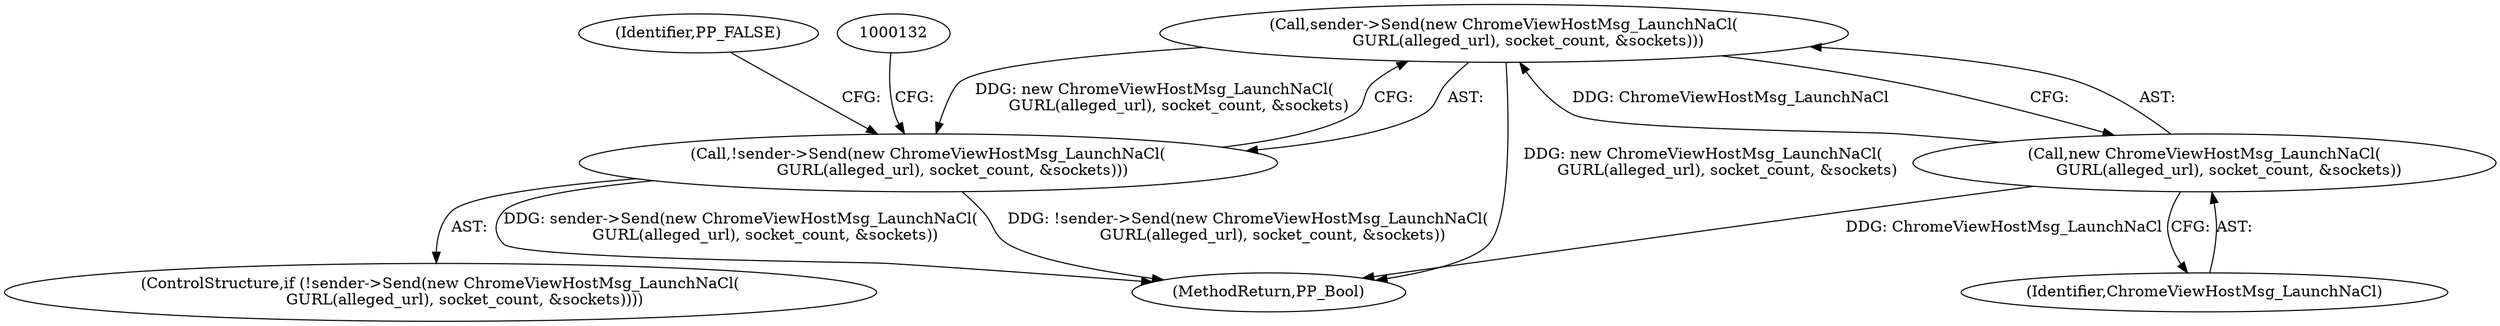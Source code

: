 digraph "0_Chrome_3b0d77670a0613f409110817455d2137576b485a_11@API" {
"1000124" [label="(Call,sender->Send(new ChromeViewHostMsg_LaunchNaCl(\n          GURL(alleged_url), socket_count, &sockets)))"];
"1000125" [label="(Call,new ChromeViewHostMsg_LaunchNaCl(\n          GURL(alleged_url), socket_count, &sockets))"];
"1000123" [label="(Call,!sender->Send(new ChromeViewHostMsg_LaunchNaCl(\n          GURL(alleged_url), socket_count, &sockets)))"];
"1000125" [label="(Call,new ChromeViewHostMsg_LaunchNaCl(\n          GURL(alleged_url), socket_count, &sockets))"];
"1000124" [label="(Call,sender->Send(new ChromeViewHostMsg_LaunchNaCl(\n          GURL(alleged_url), socket_count, &sockets)))"];
"1000122" [label="(ControlStructure,if (!sender->Send(new ChromeViewHostMsg_LaunchNaCl(\n          GURL(alleged_url), socket_count, &sockets))))"];
"1000156" [label="(MethodReturn,PP_Bool)"];
"1000123" [label="(Call,!sender->Send(new ChromeViewHostMsg_LaunchNaCl(\n          GURL(alleged_url), socket_count, &sockets)))"];
"1000128" [label="(Identifier,PP_FALSE)"];
"1000126" [label="(Identifier,ChromeViewHostMsg_LaunchNaCl)"];
"1000124" -> "1000123"  [label="AST: "];
"1000124" -> "1000125"  [label="CFG: "];
"1000125" -> "1000124"  [label="AST: "];
"1000123" -> "1000124"  [label="CFG: "];
"1000124" -> "1000156"  [label="DDG: new ChromeViewHostMsg_LaunchNaCl(\n          GURL(alleged_url), socket_count, &sockets)"];
"1000124" -> "1000123"  [label="DDG: new ChromeViewHostMsg_LaunchNaCl(\n          GURL(alleged_url), socket_count, &sockets)"];
"1000125" -> "1000124"  [label="DDG: ChromeViewHostMsg_LaunchNaCl"];
"1000125" -> "1000126"  [label="CFG: "];
"1000126" -> "1000125"  [label="AST: "];
"1000125" -> "1000156"  [label="DDG: ChromeViewHostMsg_LaunchNaCl"];
"1000123" -> "1000122"  [label="AST: "];
"1000128" -> "1000123"  [label="CFG: "];
"1000132" -> "1000123"  [label="CFG: "];
"1000123" -> "1000156"  [label="DDG: !sender->Send(new ChromeViewHostMsg_LaunchNaCl(\n          GURL(alleged_url), socket_count, &sockets))"];
"1000123" -> "1000156"  [label="DDG: sender->Send(new ChromeViewHostMsg_LaunchNaCl(\n          GURL(alleged_url), socket_count, &sockets))"];
}
